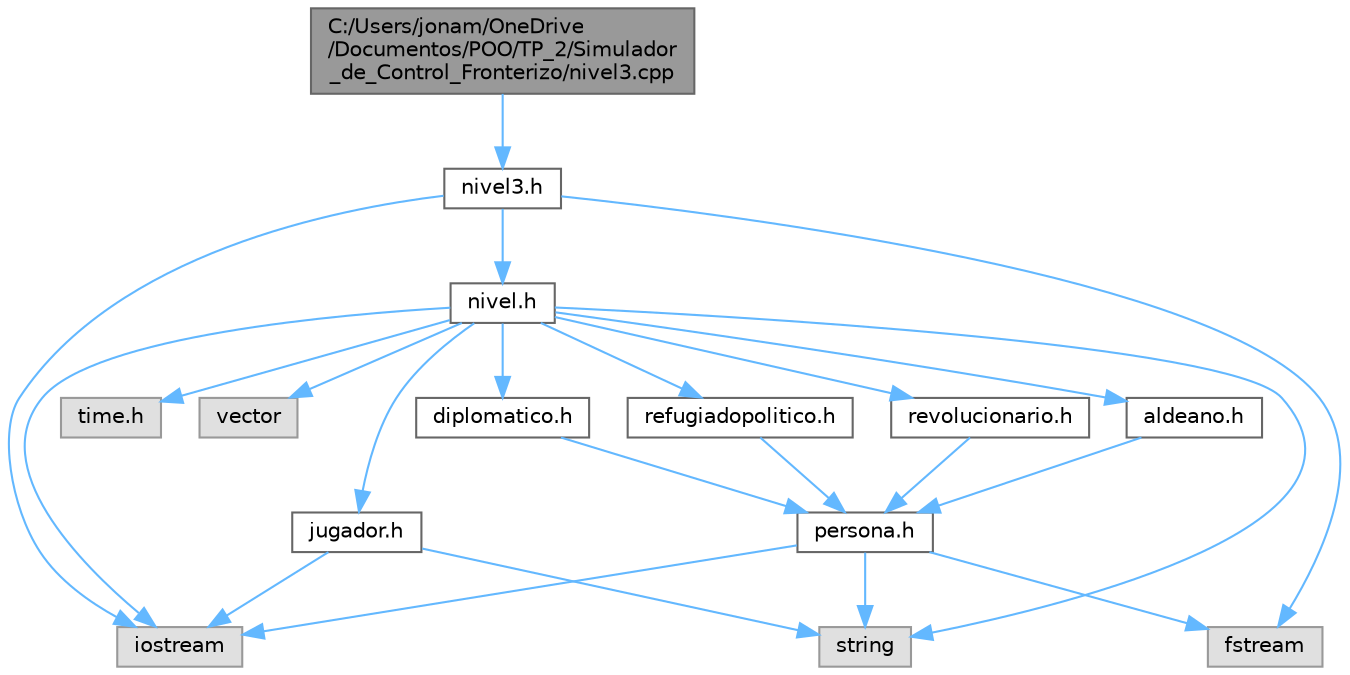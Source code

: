 digraph "C:/Users/jonam/OneDrive/Documentos/POO/TP_2/Simulador_de_Control_Fronterizo/nivel3.cpp"
{
 // LATEX_PDF_SIZE
  bgcolor="transparent";
  edge [fontname=Helvetica,fontsize=10,labelfontname=Helvetica,labelfontsize=10];
  node [fontname=Helvetica,fontsize=10,shape=box,height=0.2,width=0.4];
  Node1 [id="Node000001",label="C:/Users/jonam/OneDrive\l/Documentos/POO/TP_2/Simulador\l_de_Control_Fronterizo/nivel3.cpp",height=0.2,width=0.4,color="gray40", fillcolor="grey60", style="filled", fontcolor="black",tooltip=" "];
  Node1 -> Node2 [id="edge1_Node000001_Node000002",color="steelblue1",style="solid",tooltip=" "];
  Node2 [id="Node000002",label="nivel3.h",height=0.2,width=0.4,color="grey40", fillcolor="white", style="filled",URL="$nivel3_8h.html",tooltip=" "];
  Node2 -> Node3 [id="edge2_Node000002_Node000003",color="steelblue1",style="solid",tooltip=" "];
  Node3 [id="Node000003",label="nivel.h",height=0.2,width=0.4,color="grey40", fillcolor="white", style="filled",URL="$nivel_8h.html",tooltip=" "];
  Node3 -> Node4 [id="edge3_Node000003_Node000004",color="steelblue1",style="solid",tooltip=" "];
  Node4 [id="Node000004",label="iostream",height=0.2,width=0.4,color="grey60", fillcolor="#E0E0E0", style="filled",tooltip=" "];
  Node3 -> Node5 [id="edge4_Node000003_Node000005",color="steelblue1",style="solid",tooltip=" "];
  Node5 [id="Node000005",label="string",height=0.2,width=0.4,color="grey60", fillcolor="#E0E0E0", style="filled",tooltip=" "];
  Node3 -> Node6 [id="edge5_Node000003_Node000006",color="steelblue1",style="solid",tooltip=" "];
  Node6 [id="Node000006",label="jugador.h",height=0.2,width=0.4,color="grey40", fillcolor="white", style="filled",URL="$jugador_8h.html",tooltip=" "];
  Node6 -> Node4 [id="edge6_Node000006_Node000004",color="steelblue1",style="solid",tooltip=" "];
  Node6 -> Node5 [id="edge7_Node000006_Node000005",color="steelblue1",style="solid",tooltip=" "];
  Node3 -> Node7 [id="edge8_Node000003_Node000007",color="steelblue1",style="solid",tooltip=" "];
  Node7 [id="Node000007",label="aldeano.h",height=0.2,width=0.4,color="grey40", fillcolor="white", style="filled",URL="$aldeano_8h.html",tooltip=" "];
  Node7 -> Node8 [id="edge9_Node000007_Node000008",color="steelblue1",style="solid",tooltip=" "];
  Node8 [id="Node000008",label="persona.h",height=0.2,width=0.4,color="grey40", fillcolor="white", style="filled",URL="$persona_8h.html",tooltip=" "];
  Node8 -> Node4 [id="edge10_Node000008_Node000004",color="steelblue1",style="solid",tooltip=" "];
  Node8 -> Node5 [id="edge11_Node000008_Node000005",color="steelblue1",style="solid",tooltip=" "];
  Node8 -> Node9 [id="edge12_Node000008_Node000009",color="steelblue1",style="solid",tooltip=" "];
  Node9 [id="Node000009",label="fstream",height=0.2,width=0.4,color="grey60", fillcolor="#E0E0E0", style="filled",tooltip=" "];
  Node3 -> Node10 [id="edge13_Node000003_Node000010",color="steelblue1",style="solid",tooltip=" "];
  Node10 [id="Node000010",label="diplomatico.h",height=0.2,width=0.4,color="grey40", fillcolor="white", style="filled",URL="$diplomatico_8h.html",tooltip=" "];
  Node10 -> Node8 [id="edge14_Node000010_Node000008",color="steelblue1",style="solid",tooltip=" "];
  Node3 -> Node11 [id="edge15_Node000003_Node000011",color="steelblue1",style="solid",tooltip=" "];
  Node11 [id="Node000011",label="refugiadopolitico.h",height=0.2,width=0.4,color="grey40", fillcolor="white", style="filled",URL="$refugiadopolitico_8h.html",tooltip=" "];
  Node11 -> Node8 [id="edge16_Node000011_Node000008",color="steelblue1",style="solid",tooltip=" "];
  Node3 -> Node12 [id="edge17_Node000003_Node000012",color="steelblue1",style="solid",tooltip=" "];
  Node12 [id="Node000012",label="revolucionario.h",height=0.2,width=0.4,color="grey40", fillcolor="white", style="filled",URL="$revolucionario_8h.html",tooltip=" "];
  Node12 -> Node8 [id="edge18_Node000012_Node000008",color="steelblue1",style="solid",tooltip=" "];
  Node3 -> Node13 [id="edge19_Node000003_Node000013",color="steelblue1",style="solid",tooltip=" "];
  Node13 [id="Node000013",label="time.h",height=0.2,width=0.4,color="grey60", fillcolor="#E0E0E0", style="filled",tooltip=" "];
  Node3 -> Node14 [id="edge20_Node000003_Node000014",color="steelblue1",style="solid",tooltip=" "];
  Node14 [id="Node000014",label="vector",height=0.2,width=0.4,color="grey60", fillcolor="#E0E0E0", style="filled",tooltip=" "];
  Node2 -> Node4 [id="edge21_Node000002_Node000004",color="steelblue1",style="solid",tooltip=" "];
  Node2 -> Node9 [id="edge22_Node000002_Node000009",color="steelblue1",style="solid",tooltip=" "];
}
